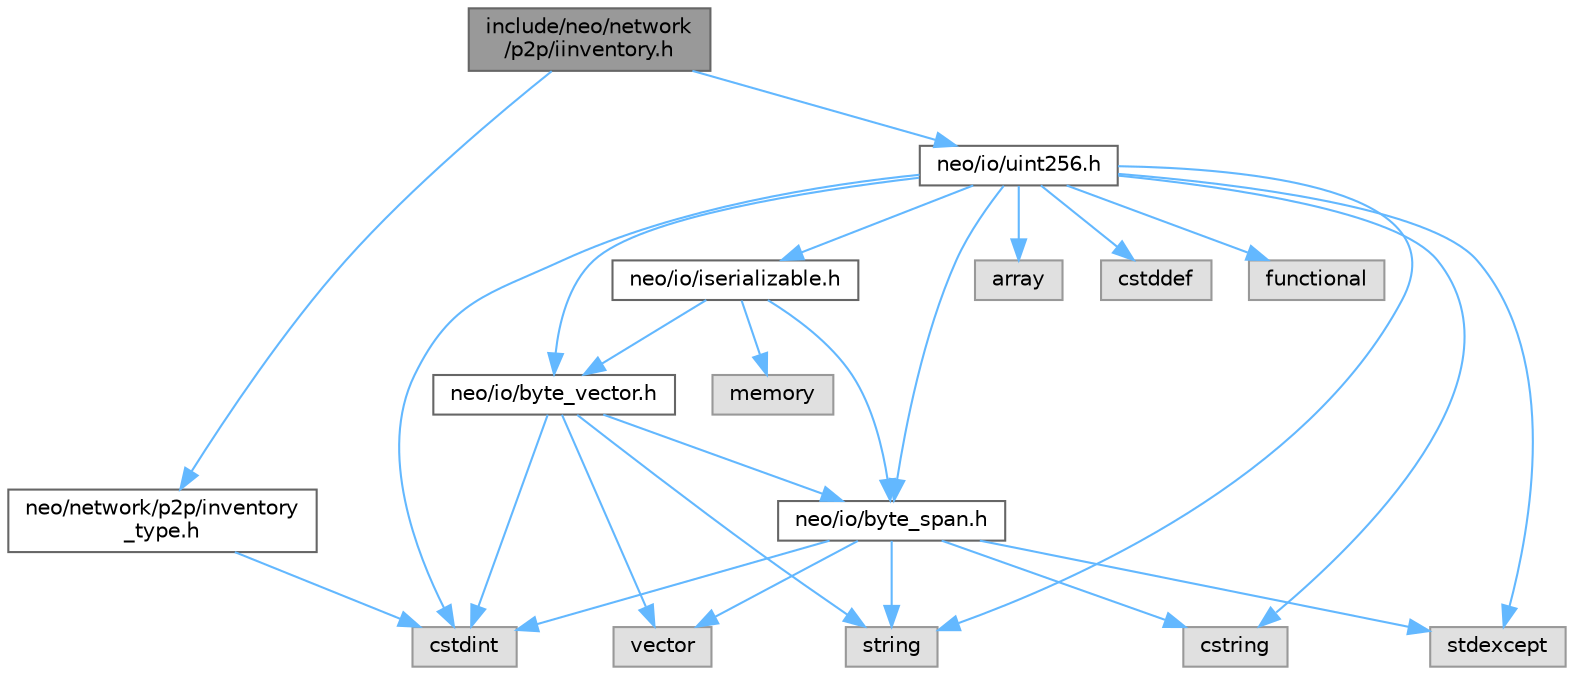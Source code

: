 digraph "include/neo/network/p2p/iinventory.h"
{
 // LATEX_PDF_SIZE
  bgcolor="transparent";
  edge [fontname=Helvetica,fontsize=10,labelfontname=Helvetica,labelfontsize=10];
  node [fontname=Helvetica,fontsize=10,shape=box,height=0.2,width=0.4];
  Node1 [id="Node000001",label="include/neo/network\l/p2p/iinventory.h",height=0.2,width=0.4,color="gray40", fillcolor="grey60", style="filled", fontcolor="black",tooltip="Interface for inventory items that can be relayed on the NEO network."];
  Node1 -> Node2 [id="edge26_Node000001_Node000002",color="steelblue1",style="solid",tooltip=" "];
  Node2 [id="Node000002",label="neo/io/uint256.h",height=0.2,width=0.4,color="grey40", fillcolor="white", style="filled",URL="$uint256_8h.html",tooltip=" "];
  Node2 -> Node3 [id="edge27_Node000002_Node000003",color="steelblue1",style="solid",tooltip=" "];
  Node3 [id="Node000003",label="neo/io/byte_span.h",height=0.2,width=0.4,color="grey40", fillcolor="white", style="filled",URL="$io_2byte__span_8h.html",tooltip=" "];
  Node3 -> Node4 [id="edge28_Node000003_Node000004",color="steelblue1",style="solid",tooltip=" "];
  Node4 [id="Node000004",label="cstdint",height=0.2,width=0.4,color="grey60", fillcolor="#E0E0E0", style="filled",tooltip=" "];
  Node3 -> Node5 [id="edge29_Node000003_Node000005",color="steelblue1",style="solid",tooltip=" "];
  Node5 [id="Node000005",label="cstring",height=0.2,width=0.4,color="grey60", fillcolor="#E0E0E0", style="filled",tooltip=" "];
  Node3 -> Node6 [id="edge30_Node000003_Node000006",color="steelblue1",style="solid",tooltip=" "];
  Node6 [id="Node000006",label="stdexcept",height=0.2,width=0.4,color="grey60", fillcolor="#E0E0E0", style="filled",tooltip=" "];
  Node3 -> Node7 [id="edge31_Node000003_Node000007",color="steelblue1",style="solid",tooltip=" "];
  Node7 [id="Node000007",label="string",height=0.2,width=0.4,color="grey60", fillcolor="#E0E0E0", style="filled",tooltip=" "];
  Node3 -> Node8 [id="edge32_Node000003_Node000008",color="steelblue1",style="solid",tooltip=" "];
  Node8 [id="Node000008",label="vector",height=0.2,width=0.4,color="grey60", fillcolor="#E0E0E0", style="filled",tooltip=" "];
  Node2 -> Node9 [id="edge33_Node000002_Node000009",color="steelblue1",style="solid",tooltip=" "];
  Node9 [id="Node000009",label="neo/io/byte_vector.h",height=0.2,width=0.4,color="grey40", fillcolor="white", style="filled",URL="$io_2byte__vector_8h.html",tooltip=" "];
  Node9 -> Node3 [id="edge34_Node000009_Node000003",color="steelblue1",style="solid",tooltip=" "];
  Node9 -> Node4 [id="edge35_Node000009_Node000004",color="steelblue1",style="solid",tooltip=" "];
  Node9 -> Node7 [id="edge36_Node000009_Node000007",color="steelblue1",style="solid",tooltip=" "];
  Node9 -> Node8 [id="edge37_Node000009_Node000008",color="steelblue1",style="solid",tooltip=" "];
  Node2 -> Node10 [id="edge38_Node000002_Node000010",color="steelblue1",style="solid",tooltip=" "];
  Node10 [id="Node000010",label="neo/io/iserializable.h",height=0.2,width=0.4,color="grey40", fillcolor="white", style="filled",URL="$iserializable_8h.html",tooltip=" "];
  Node10 -> Node3 [id="edge39_Node000010_Node000003",color="steelblue1",style="solid",tooltip=" "];
  Node10 -> Node9 [id="edge40_Node000010_Node000009",color="steelblue1",style="solid",tooltip=" "];
  Node10 -> Node11 [id="edge41_Node000010_Node000011",color="steelblue1",style="solid",tooltip=" "];
  Node11 [id="Node000011",label="memory",height=0.2,width=0.4,color="grey60", fillcolor="#E0E0E0", style="filled",tooltip=" "];
  Node2 -> Node12 [id="edge42_Node000002_Node000012",color="steelblue1",style="solid",tooltip=" "];
  Node12 [id="Node000012",label="array",height=0.2,width=0.4,color="grey60", fillcolor="#E0E0E0", style="filled",tooltip=" "];
  Node2 -> Node13 [id="edge43_Node000002_Node000013",color="steelblue1",style="solid",tooltip=" "];
  Node13 [id="Node000013",label="cstddef",height=0.2,width=0.4,color="grey60", fillcolor="#E0E0E0", style="filled",tooltip=" "];
  Node2 -> Node4 [id="edge44_Node000002_Node000004",color="steelblue1",style="solid",tooltip=" "];
  Node2 -> Node5 [id="edge45_Node000002_Node000005",color="steelblue1",style="solid",tooltip=" "];
  Node2 -> Node14 [id="edge46_Node000002_Node000014",color="steelblue1",style="solid",tooltip=" "];
  Node14 [id="Node000014",label="functional",height=0.2,width=0.4,color="grey60", fillcolor="#E0E0E0", style="filled",tooltip=" "];
  Node2 -> Node6 [id="edge47_Node000002_Node000006",color="steelblue1",style="solid",tooltip=" "];
  Node2 -> Node7 [id="edge48_Node000002_Node000007",color="steelblue1",style="solid",tooltip=" "];
  Node1 -> Node15 [id="edge49_Node000001_Node000015",color="steelblue1",style="solid",tooltip=" "];
  Node15 [id="Node000015",label="neo/network/p2p/inventory\l_type.h",height=0.2,width=0.4,color="grey40", fillcolor="white", style="filled",URL="$p2p_2inventory__type_8h.html",tooltip=" "];
  Node15 -> Node4 [id="edge50_Node000015_Node000004",color="steelblue1",style="solid",tooltip=" "];
}
